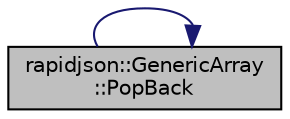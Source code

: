 digraph "rapidjson::GenericArray::PopBack"
{
 // INTERACTIVE_SVG=YES
 // LATEX_PDF_SIZE
  edge [fontname="Helvetica",fontsize="10",labelfontname="Helvetica",labelfontsize="10"];
  node [fontname="Helvetica",fontsize="10",shape=record];
  rankdir="LR";
  Node26 [label="rapidjson::GenericArray\l::PopBack",height=0.2,width=0.4,color="black", fillcolor="grey75", style="filled", fontcolor="black",tooltip=" "];
  Node26 -> Node26 [color="midnightblue",fontsize="10",style="solid",fontname="Helvetica"];
}
